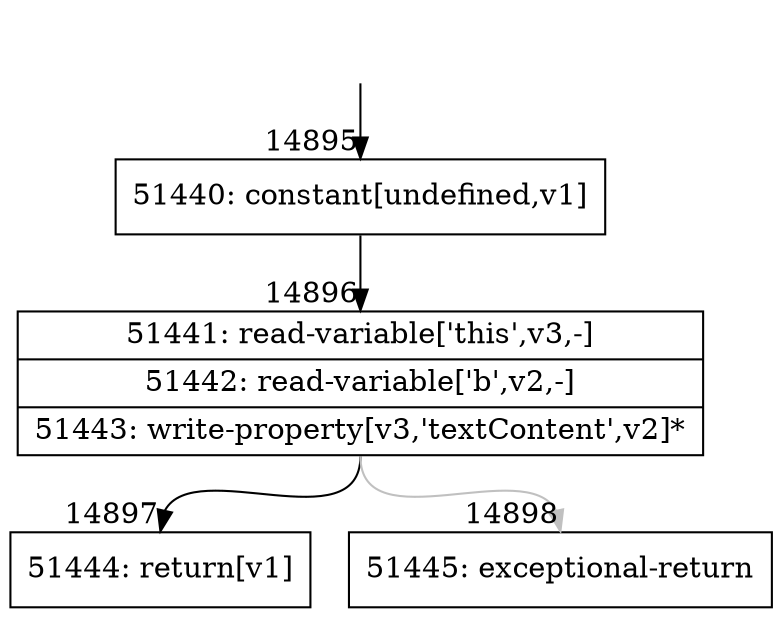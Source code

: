 digraph {
rankdir="TD"
BB_entry1389[shape=none,label=""];
BB_entry1389 -> BB14895 [tailport=s, headport=n, headlabel="    14895"]
BB14895 [shape=record label="{51440: constant[undefined,v1]}" ] 
BB14895 -> BB14896 [tailport=s, headport=n, headlabel="      14896"]
BB14896 [shape=record label="{51441: read-variable['this',v3,-]|51442: read-variable['b',v2,-]|51443: write-property[v3,'textContent',v2]*}" ] 
BB14896 -> BB14897 [tailport=s, headport=n, headlabel="      14897"]
BB14896 -> BB14898 [tailport=s, headport=n, color=gray, headlabel="      14898"]
BB14897 [shape=record label="{51444: return[v1]}" ] 
BB14898 [shape=record label="{51445: exceptional-return}" ] 
//#$~ 8787
}
